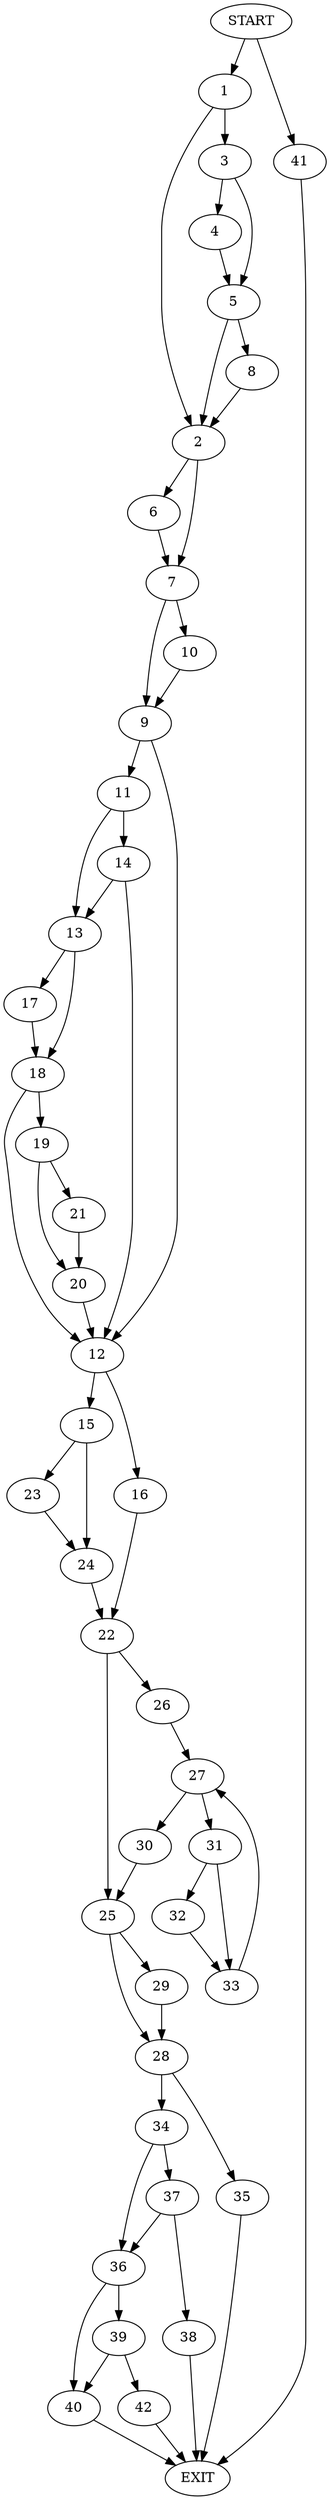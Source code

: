 digraph {
0 [label="START"]
43 [label="EXIT"]
0 -> 1
1 -> 2
1 -> 3
3 -> 4
3 -> 5
2 -> 6
2 -> 7
4 -> 5
5 -> 2
5 -> 8
8 -> 2
6 -> 7
7 -> 9
7 -> 10
10 -> 9
9 -> 11
9 -> 12
11 -> 13
11 -> 14
12 -> 15
12 -> 16
13 -> 17
13 -> 18
14 -> 13
14 -> 12
17 -> 18
18 -> 19
18 -> 12
19 -> 20
19 -> 21
20 -> 12
21 -> 20
16 -> 22
15 -> 23
15 -> 24
22 -> 25
22 -> 26
24 -> 22
23 -> 24
26 -> 27
25 -> 28
25 -> 29
27 -> 30
27 -> 31
31 -> 32
31 -> 33
30 -> 25
32 -> 33
33 -> 27
29 -> 28
28 -> 34
28 -> 35
35 -> 43
34 -> 36
34 -> 37
37 -> 36
37 -> 38
36 -> 39
36 -> 40
0 -> 41
41 -> 43
38 -> 43
39 -> 42
39 -> 40
40 -> 43
42 -> 43
}
